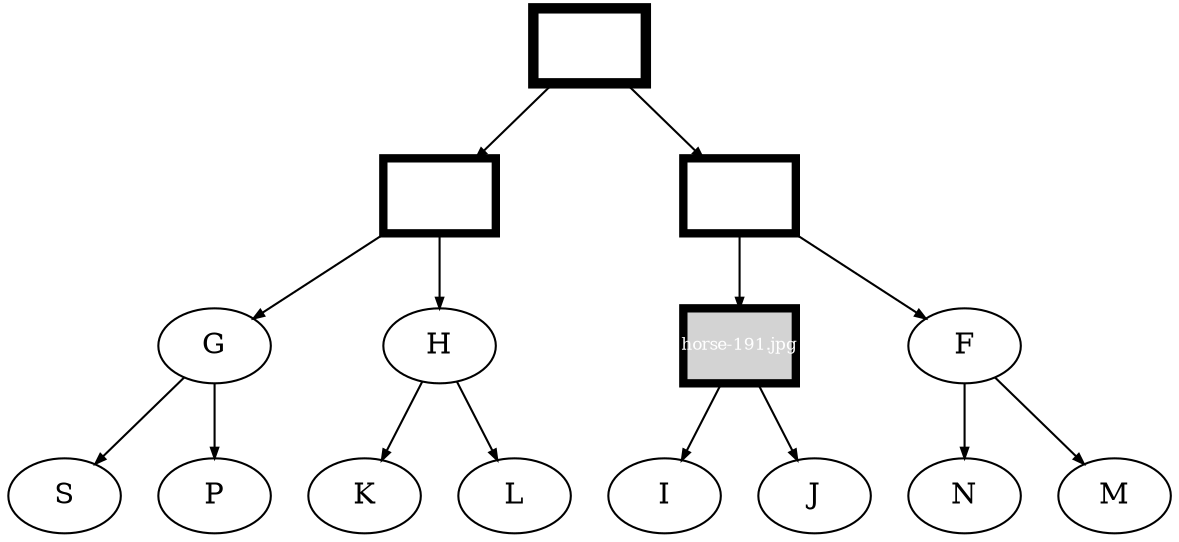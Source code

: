 // Mi Gráfico
digraph {
	A [label=" " fixedsize=true image="/Users/carlosp/Documents/GitHub/Autobalanceo/Data/flowers/0001.png" penwidth=5 shape=rect]
	B [label=" " fixedsize=true image="/Users/carlosp/Documents/GitHub/Autobalanceo/Data/bike/bike_001.png" penwidth=4 shape=rect]
	C [label=" " fixedsize=true image="/Users/carlosp/Documents/GitHub/Autobalanceo/Data/flowers/0003.png" penwidth=4 shape=rect]
	D [label="horse-191.jpg" border=2 fixedsize=true fontcolor=WHITE fontsize=8 image="/Users/carlosp/Documents/GitHub/Autobalanceo/Data/horses/horse-191.jpg" penwidth=4 shape=rect style=filled]
	A -> B [arrowsize=0.5]
	A -> C [arrowsize=0.5]
	C -> D [arrowsize=0.5]
	C -> F [arrowsize=0.5]
	B -> G [arrowsize=0.5]
	B -> H [arrowsize=0.5]
	D -> I [arrowsize=0.5]
	D -> J [arrowsize=0.5]
	H -> K [arrowsize=0.5 image="/Users/carlosp/Documents/GitHub/Autobalanceo/Data/flowers/0001.png"]
	H -> L [arrowsize=0.5]
	F -> N [arrowsize=0.5]
	F -> M [arrowsize=0.5]
	G -> S [arrowsize=0.5]
	G -> P [arrowsize=0.5]
}
